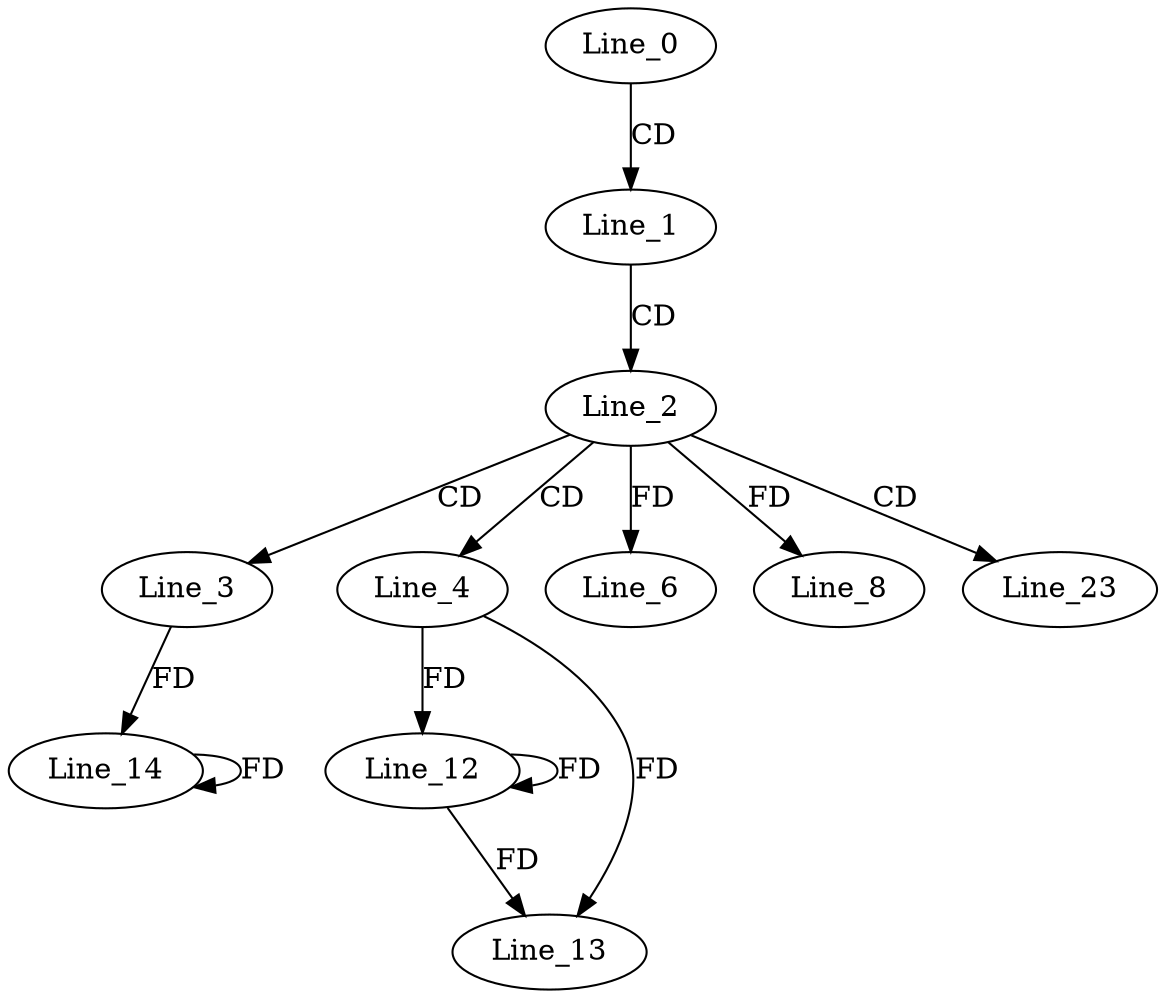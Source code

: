digraph G {
  Line_0;
  Line_1;
  Line_2;
  Line_3;
  Line_4;
  Line_6;
  Line_8;
  Line_12;
  Line_13;
  Line_14;
  Line_23;
  Line_0 -> Line_1 [ label="CD" ];
  Line_1 -> Line_2 [ label="CD" ];
  Line_2 -> Line_3 [ label="CD" ];
  Line_2 -> Line_4 [ label="CD" ];
  Line_2 -> Line_6 [ label="FD" ];
  Line_2 -> Line_8 [ label="FD" ];
  Line_4 -> Line_12 [ label="FD" ];
  Line_12 -> Line_12 [ label="FD" ];
  Line_4 -> Line_13 [ label="FD" ];
  Line_12 -> Line_13 [ label="FD" ];
  Line_3 -> Line_14 [ label="FD" ];
  Line_14 -> Line_14 [ label="FD" ];
  Line_2 -> Line_23 [ label="CD" ];
}

